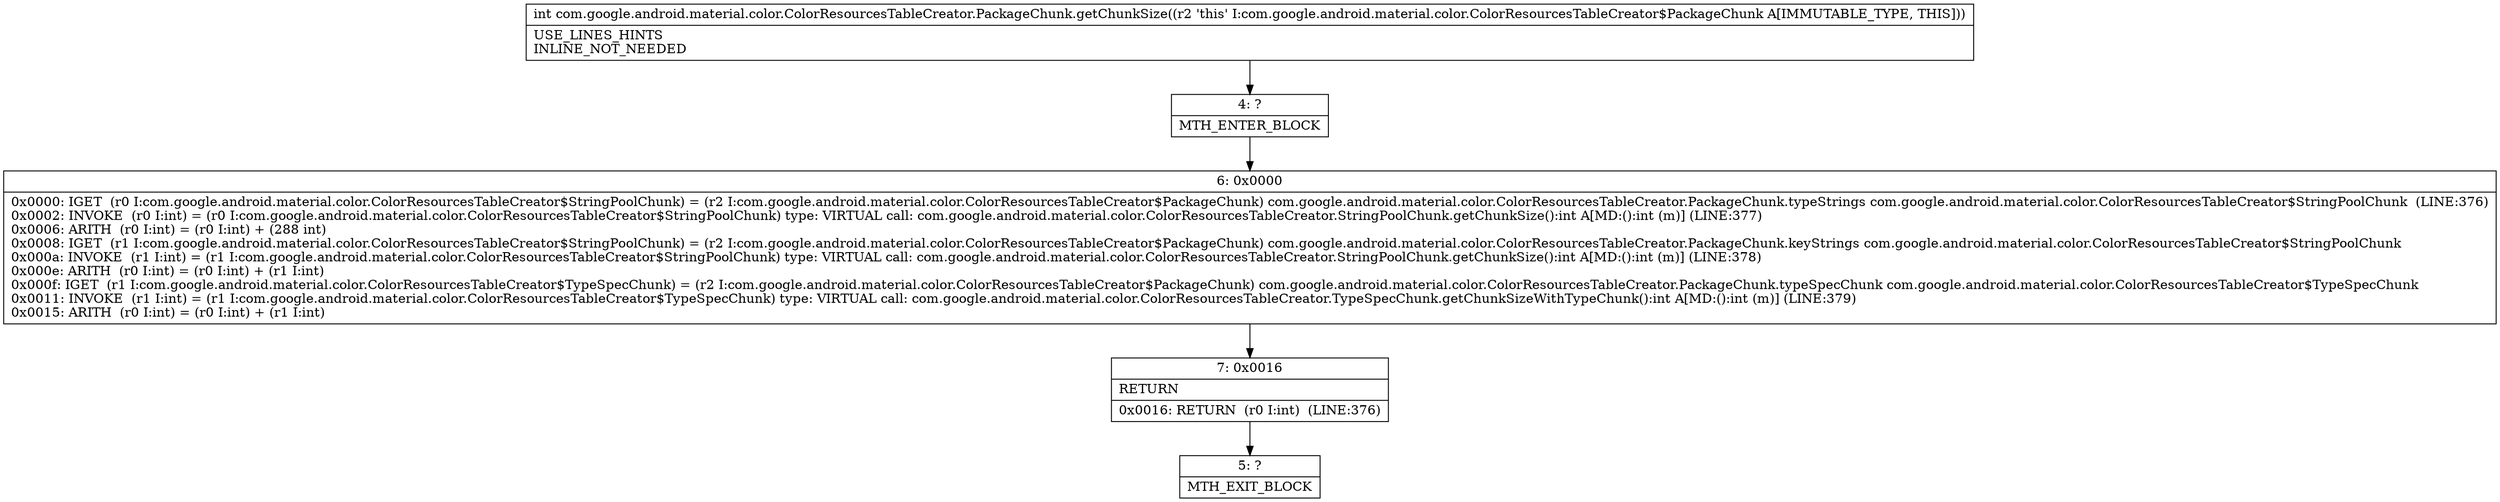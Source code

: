 digraph "CFG forcom.google.android.material.color.ColorResourcesTableCreator.PackageChunk.getChunkSize()I" {
Node_4 [shape=record,label="{4\:\ ?|MTH_ENTER_BLOCK\l}"];
Node_6 [shape=record,label="{6\:\ 0x0000|0x0000: IGET  (r0 I:com.google.android.material.color.ColorResourcesTableCreator$StringPoolChunk) = (r2 I:com.google.android.material.color.ColorResourcesTableCreator$PackageChunk) com.google.android.material.color.ColorResourcesTableCreator.PackageChunk.typeStrings com.google.android.material.color.ColorResourcesTableCreator$StringPoolChunk  (LINE:376)\l0x0002: INVOKE  (r0 I:int) = (r0 I:com.google.android.material.color.ColorResourcesTableCreator$StringPoolChunk) type: VIRTUAL call: com.google.android.material.color.ColorResourcesTableCreator.StringPoolChunk.getChunkSize():int A[MD:():int (m)] (LINE:377)\l0x0006: ARITH  (r0 I:int) = (r0 I:int) + (288 int) \l0x0008: IGET  (r1 I:com.google.android.material.color.ColorResourcesTableCreator$StringPoolChunk) = (r2 I:com.google.android.material.color.ColorResourcesTableCreator$PackageChunk) com.google.android.material.color.ColorResourcesTableCreator.PackageChunk.keyStrings com.google.android.material.color.ColorResourcesTableCreator$StringPoolChunk \l0x000a: INVOKE  (r1 I:int) = (r1 I:com.google.android.material.color.ColorResourcesTableCreator$StringPoolChunk) type: VIRTUAL call: com.google.android.material.color.ColorResourcesTableCreator.StringPoolChunk.getChunkSize():int A[MD:():int (m)] (LINE:378)\l0x000e: ARITH  (r0 I:int) = (r0 I:int) + (r1 I:int) \l0x000f: IGET  (r1 I:com.google.android.material.color.ColorResourcesTableCreator$TypeSpecChunk) = (r2 I:com.google.android.material.color.ColorResourcesTableCreator$PackageChunk) com.google.android.material.color.ColorResourcesTableCreator.PackageChunk.typeSpecChunk com.google.android.material.color.ColorResourcesTableCreator$TypeSpecChunk \l0x0011: INVOKE  (r1 I:int) = (r1 I:com.google.android.material.color.ColorResourcesTableCreator$TypeSpecChunk) type: VIRTUAL call: com.google.android.material.color.ColorResourcesTableCreator.TypeSpecChunk.getChunkSizeWithTypeChunk():int A[MD:():int (m)] (LINE:379)\l0x0015: ARITH  (r0 I:int) = (r0 I:int) + (r1 I:int) \l}"];
Node_7 [shape=record,label="{7\:\ 0x0016|RETURN\l|0x0016: RETURN  (r0 I:int)  (LINE:376)\l}"];
Node_5 [shape=record,label="{5\:\ ?|MTH_EXIT_BLOCK\l}"];
MethodNode[shape=record,label="{int com.google.android.material.color.ColorResourcesTableCreator.PackageChunk.getChunkSize((r2 'this' I:com.google.android.material.color.ColorResourcesTableCreator$PackageChunk A[IMMUTABLE_TYPE, THIS]))  | USE_LINES_HINTS\lINLINE_NOT_NEEDED\l}"];
MethodNode -> Node_4;Node_4 -> Node_6;
Node_6 -> Node_7;
Node_7 -> Node_5;
}

